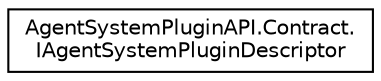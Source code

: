 digraph "Graphical Class Hierarchy"
{
  edge [fontname="Helvetica",fontsize="10",labelfontname="Helvetica",labelfontsize="10"];
  node [fontname="Helvetica",fontsize="10",shape=record];
  rankdir="LR";
  Node1 [label="AgentSystemPluginAPI.Contract.\lIAgentSystemPluginDescriptor",height=0.2,width=0.4,color="black", fillcolor="white", style="filled",URL="$interface_agent_system_plugin_a_p_i_1_1_contract_1_1_i_agent_system_plugin_descriptor.html"];
}
